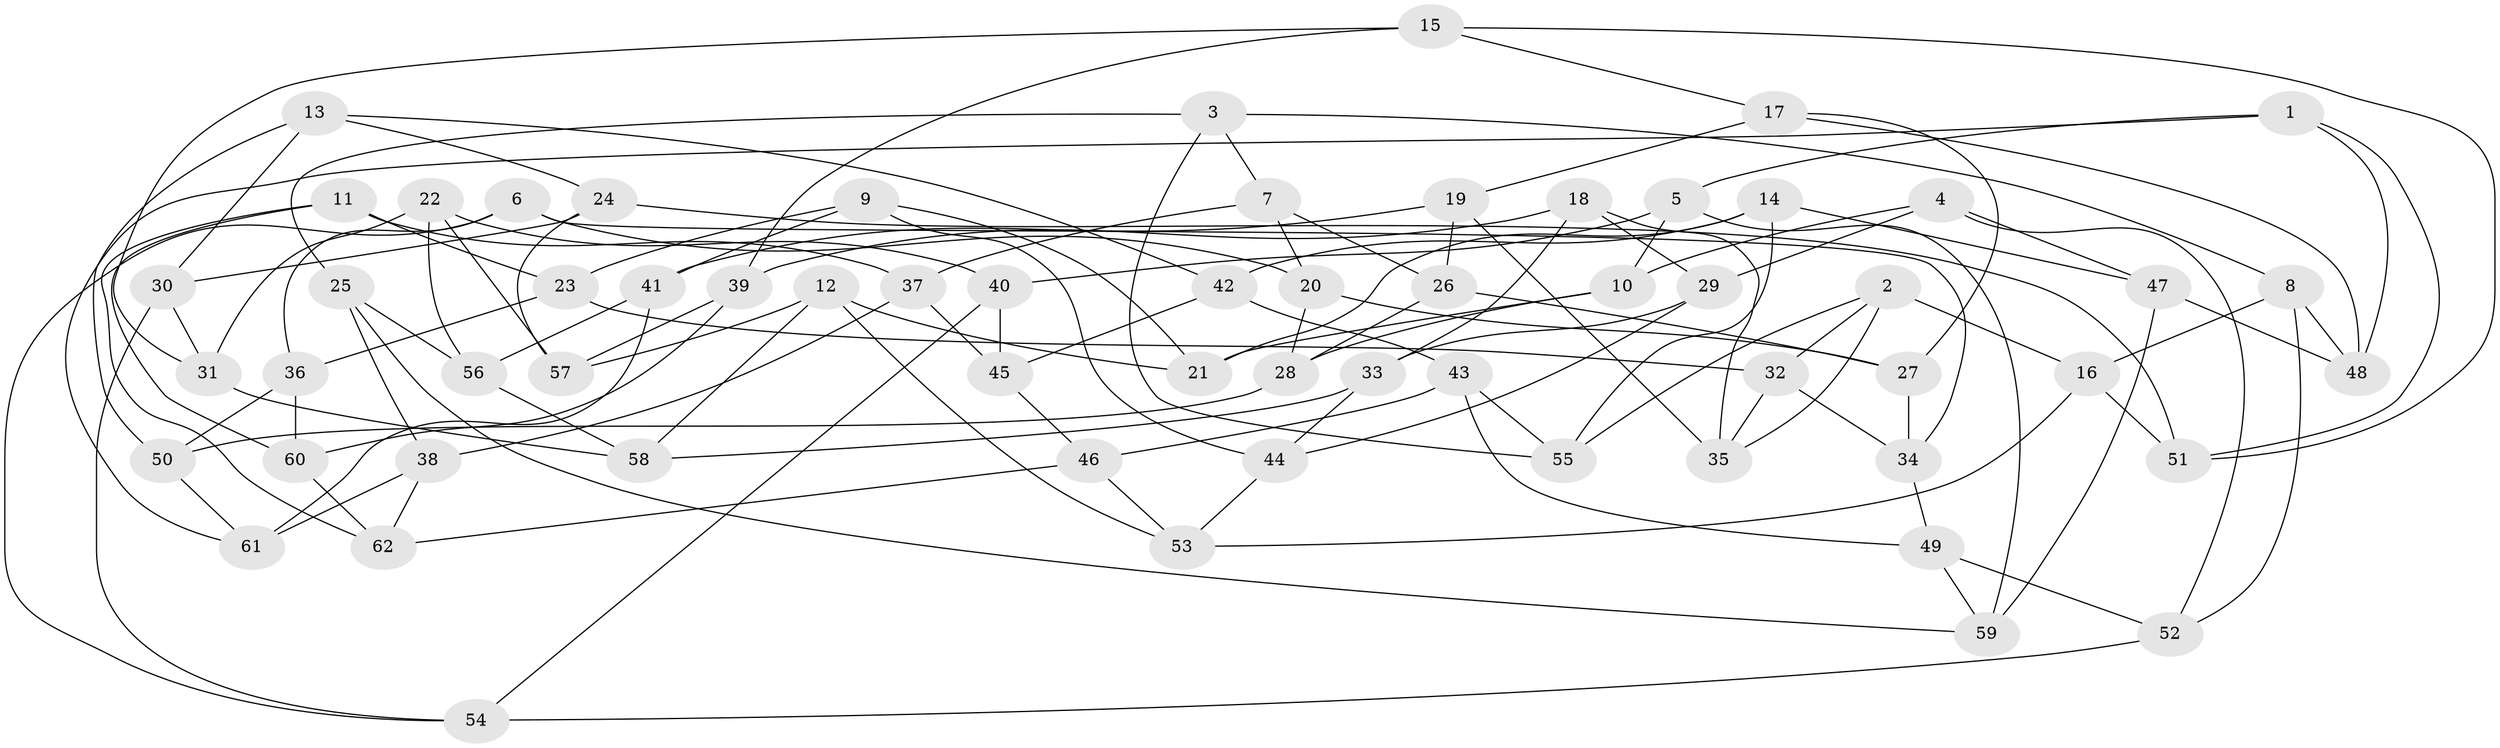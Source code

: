 // Generated by graph-tools (version 1.1) at 2025/38/03/09/25 02:38:02]
// undirected, 62 vertices, 124 edges
graph export_dot {
graph [start="1"]
  node [color=gray90,style=filled];
  1;
  2;
  3;
  4;
  5;
  6;
  7;
  8;
  9;
  10;
  11;
  12;
  13;
  14;
  15;
  16;
  17;
  18;
  19;
  20;
  21;
  22;
  23;
  24;
  25;
  26;
  27;
  28;
  29;
  30;
  31;
  32;
  33;
  34;
  35;
  36;
  37;
  38;
  39;
  40;
  41;
  42;
  43;
  44;
  45;
  46;
  47;
  48;
  49;
  50;
  51;
  52;
  53;
  54;
  55;
  56;
  57;
  58;
  59;
  60;
  61;
  62;
  1 -- 51;
  1 -- 5;
  1 -- 61;
  1 -- 48;
  2 -- 32;
  2 -- 55;
  2 -- 35;
  2 -- 16;
  3 -- 55;
  3 -- 8;
  3 -- 7;
  3 -- 25;
  4 -- 29;
  4 -- 10;
  4 -- 52;
  4 -- 47;
  5 -- 59;
  5 -- 10;
  5 -- 40;
  6 -- 20;
  6 -- 34;
  6 -- 36;
  6 -- 54;
  7 -- 37;
  7 -- 20;
  7 -- 26;
  8 -- 16;
  8 -- 52;
  8 -- 48;
  9 -- 21;
  9 -- 23;
  9 -- 44;
  9 -- 41;
  10 -- 28;
  10 -- 21;
  11 -- 60;
  11 -- 37;
  11 -- 23;
  11 -- 62;
  12 -- 21;
  12 -- 58;
  12 -- 57;
  12 -- 53;
  13 -- 24;
  13 -- 30;
  13 -- 50;
  13 -- 42;
  14 -- 55;
  14 -- 21;
  14 -- 42;
  14 -- 47;
  15 -- 51;
  15 -- 39;
  15 -- 31;
  15 -- 17;
  16 -- 51;
  16 -- 53;
  17 -- 27;
  17 -- 19;
  17 -- 48;
  18 -- 29;
  18 -- 39;
  18 -- 35;
  18 -- 33;
  19 -- 26;
  19 -- 41;
  19 -- 35;
  20 -- 27;
  20 -- 28;
  22 -- 40;
  22 -- 31;
  22 -- 56;
  22 -- 57;
  23 -- 32;
  23 -- 36;
  24 -- 51;
  24 -- 57;
  24 -- 30;
  25 -- 56;
  25 -- 38;
  25 -- 59;
  26 -- 28;
  26 -- 27;
  27 -- 34;
  28 -- 50;
  29 -- 44;
  29 -- 33;
  30 -- 31;
  30 -- 54;
  31 -- 58;
  32 -- 34;
  32 -- 35;
  33 -- 44;
  33 -- 58;
  34 -- 49;
  36 -- 60;
  36 -- 50;
  37 -- 38;
  37 -- 45;
  38 -- 61;
  38 -- 62;
  39 -- 60;
  39 -- 57;
  40 -- 54;
  40 -- 45;
  41 -- 56;
  41 -- 61;
  42 -- 45;
  42 -- 43;
  43 -- 55;
  43 -- 46;
  43 -- 49;
  44 -- 53;
  45 -- 46;
  46 -- 62;
  46 -- 53;
  47 -- 48;
  47 -- 59;
  49 -- 59;
  49 -- 52;
  50 -- 61;
  52 -- 54;
  56 -- 58;
  60 -- 62;
}
